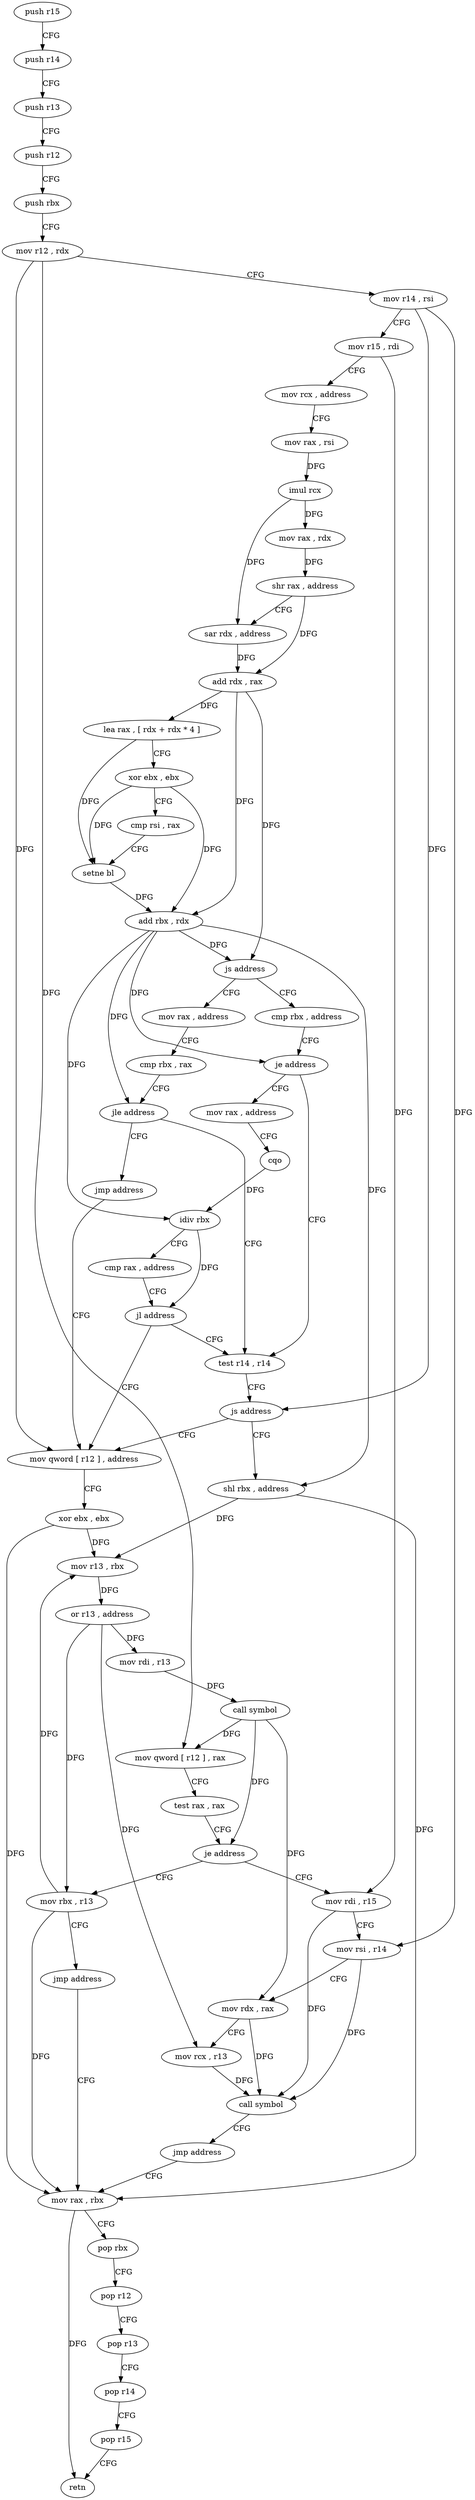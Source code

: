 digraph "func" {
"4203664" [label = "push r15" ]
"4203666" [label = "push r14" ]
"4203668" [label = "push r13" ]
"4203670" [label = "push r12" ]
"4203672" [label = "push rbx" ]
"4203673" [label = "mov r12 , rdx" ]
"4203676" [label = "mov r14 , rsi" ]
"4203679" [label = "mov r15 , rdi" ]
"4203682" [label = "mov rcx , address" ]
"4203692" [label = "mov rax , rsi" ]
"4203695" [label = "imul rcx" ]
"4203698" [label = "mov rax , rdx" ]
"4203701" [label = "shr rax , address" ]
"4203705" [label = "sar rdx , address" ]
"4203708" [label = "add rdx , rax" ]
"4203711" [label = "lea rax , [ rdx + rdx * 4 ]" ]
"4203715" [label = "xor ebx , ebx" ]
"4203717" [label = "cmp rsi , rax" ]
"4203720" [label = "setne bl" ]
"4203723" [label = "add rbx , rdx" ]
"4203726" [label = "js address" ]
"4203745" [label = "cmp rbx , address" ]
"4203728" [label = "mov rax , address" ]
"4203749" [label = "je address" ]
"4203772" [label = "test r14 , r14" ]
"4203751" [label = "mov rax , address" ]
"4203738" [label = "cmp rbx , rax" ]
"4203741" [label = "jle address" ]
"4203743" [label = "jmp address" ]
"4203775" [label = "js address" ]
"4203824" [label = "mov qword [ r12 ] , address" ]
"4203777" [label = "shl rbx , address" ]
"4203761" [label = "cqo" ]
"4203763" [label = "idiv rbx" ]
"4203766" [label = "cmp rax , address" ]
"4203770" [label = "jl address" ]
"4203832" [label = "xor ebx , ebx" ]
"4203834" [label = "mov rax , rbx" ]
"4203781" [label = "mov r13 , rbx" ]
"4203784" [label = "or r13 , address" ]
"4203788" [label = "mov rdi , r13" ]
"4203791" [label = "call symbol" ]
"4203796" [label = "mov qword [ r12 ] , rax" ]
"4203800" [label = "test rax , rax" ]
"4203803" [label = "je address" ]
"4203847" [label = "mov rbx , r13" ]
"4203805" [label = "mov rdi , r15" ]
"4203850" [label = "jmp address" ]
"4203808" [label = "mov rsi , r14" ]
"4203811" [label = "mov rdx , rax" ]
"4203814" [label = "mov rcx , r13" ]
"4203817" [label = "call symbol" ]
"4203822" [label = "jmp address" ]
"4203837" [label = "pop rbx" ]
"4203838" [label = "pop r12" ]
"4203840" [label = "pop r13" ]
"4203842" [label = "pop r14" ]
"4203844" [label = "pop r15" ]
"4203846" [label = "retn" ]
"4203664" -> "4203666" [ label = "CFG" ]
"4203666" -> "4203668" [ label = "CFG" ]
"4203668" -> "4203670" [ label = "CFG" ]
"4203670" -> "4203672" [ label = "CFG" ]
"4203672" -> "4203673" [ label = "CFG" ]
"4203673" -> "4203676" [ label = "CFG" ]
"4203673" -> "4203824" [ label = "DFG" ]
"4203673" -> "4203796" [ label = "DFG" ]
"4203676" -> "4203679" [ label = "CFG" ]
"4203676" -> "4203775" [ label = "DFG" ]
"4203676" -> "4203808" [ label = "DFG" ]
"4203679" -> "4203682" [ label = "CFG" ]
"4203679" -> "4203805" [ label = "DFG" ]
"4203682" -> "4203692" [ label = "CFG" ]
"4203692" -> "4203695" [ label = "DFG" ]
"4203695" -> "4203698" [ label = "DFG" ]
"4203695" -> "4203705" [ label = "DFG" ]
"4203698" -> "4203701" [ label = "DFG" ]
"4203701" -> "4203705" [ label = "CFG" ]
"4203701" -> "4203708" [ label = "DFG" ]
"4203705" -> "4203708" [ label = "DFG" ]
"4203708" -> "4203711" [ label = "DFG" ]
"4203708" -> "4203723" [ label = "DFG" ]
"4203708" -> "4203726" [ label = "DFG" ]
"4203711" -> "4203715" [ label = "CFG" ]
"4203711" -> "4203720" [ label = "DFG" ]
"4203715" -> "4203717" [ label = "CFG" ]
"4203715" -> "4203720" [ label = "DFG" ]
"4203715" -> "4203723" [ label = "DFG" ]
"4203717" -> "4203720" [ label = "CFG" ]
"4203720" -> "4203723" [ label = "DFG" ]
"4203723" -> "4203726" [ label = "DFG" ]
"4203723" -> "4203749" [ label = "DFG" ]
"4203723" -> "4203741" [ label = "DFG" ]
"4203723" -> "4203763" [ label = "DFG" ]
"4203723" -> "4203777" [ label = "DFG" ]
"4203726" -> "4203745" [ label = "CFG" ]
"4203726" -> "4203728" [ label = "CFG" ]
"4203745" -> "4203749" [ label = "CFG" ]
"4203728" -> "4203738" [ label = "CFG" ]
"4203749" -> "4203772" [ label = "CFG" ]
"4203749" -> "4203751" [ label = "CFG" ]
"4203772" -> "4203775" [ label = "CFG" ]
"4203751" -> "4203761" [ label = "CFG" ]
"4203738" -> "4203741" [ label = "CFG" ]
"4203741" -> "4203772" [ label = "CFG" ]
"4203741" -> "4203743" [ label = "CFG" ]
"4203743" -> "4203824" [ label = "CFG" ]
"4203775" -> "4203824" [ label = "CFG" ]
"4203775" -> "4203777" [ label = "CFG" ]
"4203824" -> "4203832" [ label = "CFG" ]
"4203777" -> "4203781" [ label = "DFG" ]
"4203777" -> "4203834" [ label = "DFG" ]
"4203761" -> "4203763" [ label = "DFG" ]
"4203763" -> "4203766" [ label = "CFG" ]
"4203763" -> "4203770" [ label = "DFG" ]
"4203766" -> "4203770" [ label = "CFG" ]
"4203770" -> "4203824" [ label = "CFG" ]
"4203770" -> "4203772" [ label = "CFG" ]
"4203832" -> "4203834" [ label = "DFG" ]
"4203832" -> "4203781" [ label = "DFG" ]
"4203834" -> "4203837" [ label = "CFG" ]
"4203834" -> "4203846" [ label = "DFG" ]
"4203781" -> "4203784" [ label = "DFG" ]
"4203784" -> "4203788" [ label = "DFG" ]
"4203784" -> "4203847" [ label = "DFG" ]
"4203784" -> "4203814" [ label = "DFG" ]
"4203788" -> "4203791" [ label = "DFG" ]
"4203791" -> "4203796" [ label = "DFG" ]
"4203791" -> "4203803" [ label = "DFG" ]
"4203791" -> "4203811" [ label = "DFG" ]
"4203796" -> "4203800" [ label = "CFG" ]
"4203800" -> "4203803" [ label = "CFG" ]
"4203803" -> "4203847" [ label = "CFG" ]
"4203803" -> "4203805" [ label = "CFG" ]
"4203847" -> "4203850" [ label = "CFG" ]
"4203847" -> "4203781" [ label = "DFG" ]
"4203847" -> "4203834" [ label = "DFG" ]
"4203805" -> "4203808" [ label = "CFG" ]
"4203805" -> "4203817" [ label = "DFG" ]
"4203850" -> "4203834" [ label = "CFG" ]
"4203808" -> "4203811" [ label = "CFG" ]
"4203808" -> "4203817" [ label = "DFG" ]
"4203811" -> "4203814" [ label = "CFG" ]
"4203811" -> "4203817" [ label = "DFG" ]
"4203814" -> "4203817" [ label = "DFG" ]
"4203817" -> "4203822" [ label = "CFG" ]
"4203822" -> "4203834" [ label = "CFG" ]
"4203837" -> "4203838" [ label = "CFG" ]
"4203838" -> "4203840" [ label = "CFG" ]
"4203840" -> "4203842" [ label = "CFG" ]
"4203842" -> "4203844" [ label = "CFG" ]
"4203844" -> "4203846" [ label = "CFG" ]
}

